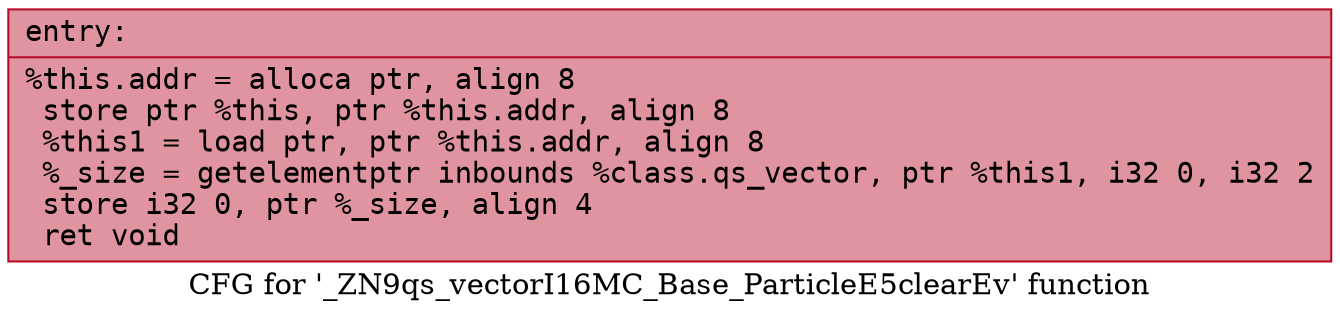 digraph "CFG for '_ZN9qs_vectorI16MC_Base_ParticleE5clearEv' function" {
	label="CFG for '_ZN9qs_vectorI16MC_Base_ParticleE5clearEv' function";

	Node0x55f69254d260 [shape=record,color="#b70d28ff", style=filled, fillcolor="#b70d2870" fontname="Courier",label="{entry:\l|  %this.addr = alloca ptr, align 8\l  store ptr %this, ptr %this.addr, align 8\l  %this1 = load ptr, ptr %this.addr, align 8\l  %_size = getelementptr inbounds %class.qs_vector, ptr %this1, i32 0, i32 2\l  store i32 0, ptr %_size, align 4\l  ret void\l}"];
}
